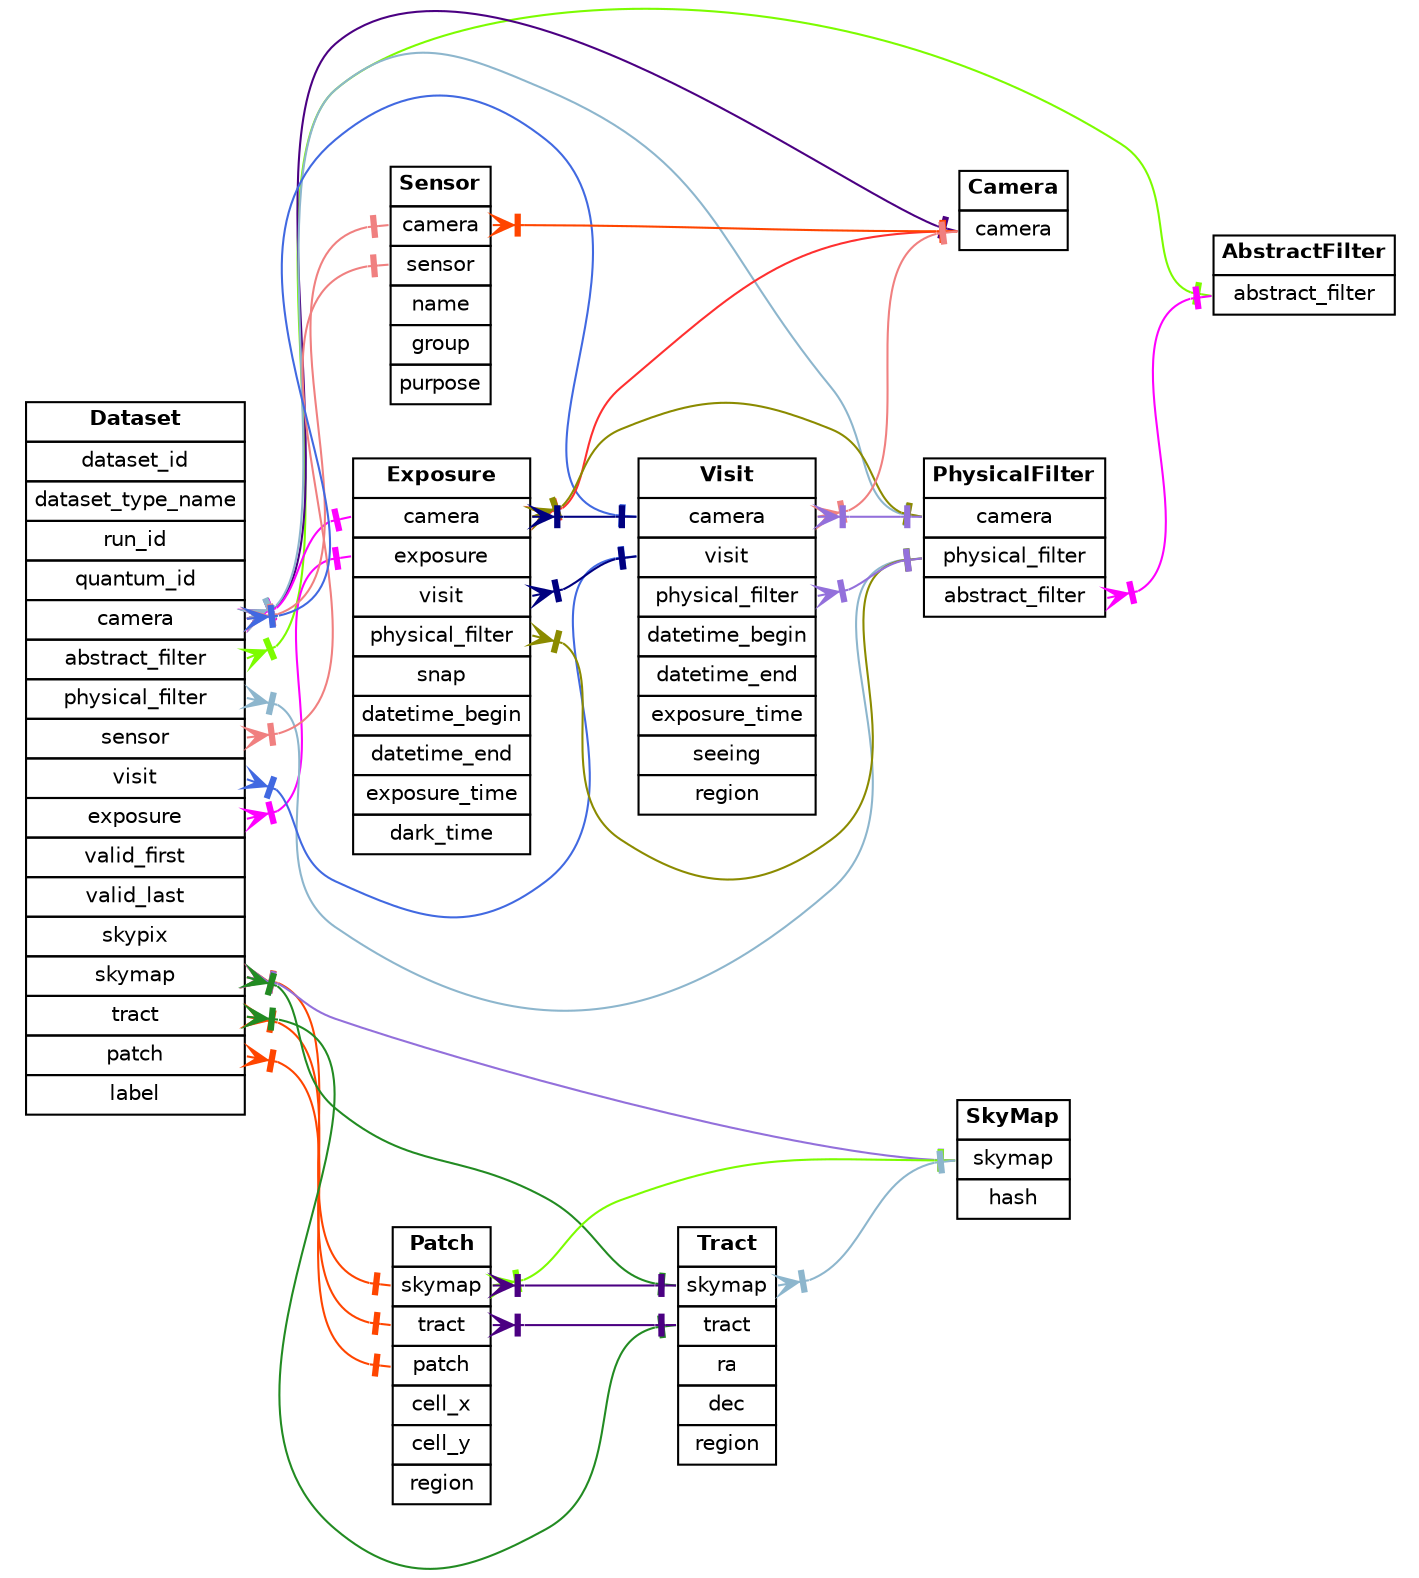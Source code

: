 digraph relationships
{
  node [shape=plaintext fontname=helvetica fontsize=10]
  edge [dir=both]
  rankdir=LR
  concentrate=false
  AbstractFilter
  [label=<
    <table border="0" cellborder="1" cellpadding="3" cellspacing="0">
      <tr><td><b>AbstractFilter</b></td></tr>
      <tr><td port="abstract_filter">abstract_filter</td></tr>
    </table>
  >];
  Camera
  [label=<
    <table border="0" cellborder="1" cellpadding="3" cellspacing="0">
      <tr><td><b>Camera</b></td></tr>
      <tr><td port="camera">camera</td></tr>
    </table>
  >];
  Dataset
  [label=<
    <table border="0" cellborder="1" cellpadding="3" cellspacing="0">
      <tr><td><b>Dataset</b></td></tr>
      <tr><td port="dataset_id">dataset_id</td></tr>
      <tr><td port="dataset_type_name">dataset_type_name</td></tr>
      <tr><td port="run_id">run_id</td></tr>
      <tr><td port="quantum_id">quantum_id</td></tr>
      <tr><td port="camera">camera</td></tr>
      <tr><td port="abstract_filter">abstract_filter</td></tr>
      <tr><td port="physical_filter">physical_filter</td></tr>
      <tr><td port="sensor">sensor</td></tr>
      <tr><td port="visit">visit</td></tr>
      <tr><td port="exposure">exposure</td></tr>
      <tr><td port="valid_first">valid_first</td></tr>
      <tr><td port="valid_last">valid_last</td></tr>
      <tr><td port="skypix">skypix</td></tr>
      <tr><td port="skymap">skymap</td></tr>
      <tr><td port="tract">tract</td></tr>
      <tr><td port="patch">patch</td></tr>
      <tr><td port="label">label</td></tr>
    </table>
  >];
  Exposure
  [label=<
    <table border="0" cellborder="1" cellpadding="3" cellspacing="0">
      <tr><td><b>Exposure</b></td></tr>
      <tr><td port="camera">camera</td></tr>
      <tr><td port="exposure">exposure</td></tr>
      <tr><td port="visit">visit</td></tr>
      <tr><td port="physical_filter">physical_filter</td></tr>
      <tr><td port="snap">snap</td></tr>
      <tr><td port="datetime_begin">datetime_begin</td></tr>
      <tr><td port="datetime_end">datetime_end</td></tr>
      <tr><td port="exposure_time">exposure_time</td></tr>
      <tr><td port="dark_time">dark_time</td></tr>
    </table>
  >];
  Patch
  [label=<
    <table border="0" cellborder="1" cellpadding="3" cellspacing="0">
      <tr><td><b>Patch</b></td></tr>
      <tr><td port="skymap">skymap</td></tr>
      <tr><td port="tract">tract</td></tr>
      <tr><td port="patch">patch</td></tr>
      <tr><td port="cell_x">cell_x</td></tr>
      <tr><td port="cell_y">cell_y</td></tr>
      <tr><td port="region">region</td></tr>
    </table>
  >];
  PhysicalFilter
  [label=<
    <table border="0" cellborder="1" cellpadding="3" cellspacing="0">
      <tr><td><b>PhysicalFilter</b></td></tr>
      <tr><td port="camera">camera</td></tr>
      <tr><td port="physical_filter">physical_filter</td></tr>
      <tr><td port="abstract_filter">abstract_filter</td></tr>
    </table>
  >];
  Sensor
  [label=<
    <table border="0" cellborder="1" cellpadding="3" cellspacing="0">
      <tr><td><b>Sensor</b></td></tr>
      <tr><td port="camera">camera</td></tr>
      <tr><td port="sensor">sensor</td></tr>
      <tr><td port="name">name</td></tr>
      <tr><td port="group">group</td></tr>
      <tr><td port="purpose">purpose</td></tr>
    </table>
  >];
  SkyMap
  [label=<
    <table border="0" cellborder="1" cellpadding="3" cellspacing="0">
      <tr><td><b>SkyMap</b></td></tr>
      <tr><td port="skymap">skymap</td></tr>
      <tr><td port="hash">hash</td></tr>
    </table>
  >];
  Tract
  [label=<
    <table border="0" cellborder="1" cellpadding="3" cellspacing="0">
      <tr><td><b>Tract</b></td></tr>
      <tr><td port="skymap">skymap</td></tr>
      <tr><td port="tract">tract</td></tr>
      <tr><td port="ra">ra</td></tr>
      <tr><td port="dec">dec</td></tr>
      <tr><td port="region">region</td></tr>
    </table>
  >];
  Visit
  [label=<
    <table border="0" cellborder="1" cellpadding="3" cellspacing="0">
      <tr><td><b>Visit</b></td></tr>
      <tr><td port="camera">camera</td></tr>
      <tr><td port="visit">visit</td></tr>
      <tr><td port="physical_filter">physical_filter</td></tr>
      <tr><td port="datetime_begin">datetime_begin</td></tr>
      <tr><td port="datetime_end">datetime_end</td></tr>
      <tr><td port="exposure_time">exposure_time</td></tr>
      <tr><td port="seeing">seeing</td></tr>
      <tr><td port="region">region</td></tr>
    </table>
  >];
  Dataset:abstract_filter -> AbstractFilter:abstract_filter [arrowtail=crowtee arrowhead=nonetee color=lawngreen]
  Dataset:camera -> Camera:camera [arrowtail=crowtee arrowhead=nonetee color=indigo]
  Dataset:camera -> Exposure:camera [arrowtail=crowtee arrowhead=nonetee color=magenta1]
  Dataset:exposure -> Exposure:exposure [arrowtail=crowtee arrowhead=nonetee color=magenta1]
  Dataset:skymap -> Patch:skymap [arrowtail=crowtee arrowhead=nonetee color=orangered]
  Dataset:tract -> Patch:tract [arrowtail=crowtee arrowhead=nonetee color=orangered]
  Dataset:patch -> Patch:patch [arrowtail=crowtee arrowhead=nonetee color=orangered]
  Dataset:camera -> PhysicalFilter:camera [arrowtail=crowtee arrowhead=nonetee color=lightskyblue3]
  Dataset:physical_filter -> PhysicalFilter:physical_filter [arrowtail=crowtee arrowhead=nonetee color=lightskyblue3]
  Dataset:camera -> Sensor:camera [arrowtail=crowtee arrowhead=nonetee color=lightcoral]
  Dataset:sensor -> Sensor:sensor [arrowtail=crowtee arrowhead=nonetee color=lightcoral]
  Dataset:skymap -> SkyMap:skymap [arrowtail=crowtee arrowhead=nonetee color=mediumpurple]
  Dataset:skymap -> Tract:skymap [arrowtail=crowtee arrowhead=nonetee color=forestgreen]
  Dataset:tract -> Tract:tract [arrowtail=crowtee arrowhead=nonetee color=forestgreen]
  Dataset:camera -> Visit:camera [arrowtail=crowtee arrowhead=nonetee color=royalblue]
  Dataset:visit -> Visit:visit [arrowtail=crowtee arrowhead=nonetee color=royalblue]
  Exposure:camera -> Camera:camera [arrowtail=crowtee arrowhead=nonetee color=firebrick1]
  Exposure:camera -> PhysicalFilter:camera [arrowtail=crowtee arrowhead=nonetee color=yellow4]
  Exposure:physical_filter -> PhysicalFilter:physical_filter [arrowtail=crowtee arrowhead=nonetee color=yellow4]
  Exposure:camera -> Visit:camera [arrowtail=crowtee arrowhead=nonetee color=navyblue]
  Exposure:visit -> Visit:visit [arrowtail=crowtee arrowhead=nonetee color=navyblue]
  Patch:skymap -> SkyMap:skymap [arrowtail=crowtee arrowhead=nonetee color=lawngreen]
  Patch:skymap -> Tract:skymap [arrowtail=crowtee arrowhead=nonetee color=indigo]
  Patch:tract -> Tract:tract [arrowtail=crowtee arrowhead=nonetee color=indigo]
  PhysicalFilter:abstract_filter -> AbstractFilter:abstract_filter [arrowtail=crowtee arrowhead=nonetee color=magenta1]
  Sensor:camera -> Camera:camera [arrowtail=crowtee arrowhead=nonetee color=orangered]
  Tract:skymap -> SkyMap:skymap [arrowtail=crowtee arrowhead=nonetee color=lightskyblue3]
  Visit:camera -> Camera:camera [arrowtail=crowtee arrowhead=nonetee color=lightcoral]
  Visit:camera -> PhysicalFilter:camera [arrowtail=crowtee arrowhead=nonetee color=mediumpurple]
  Visit:physical_filter -> PhysicalFilter:physical_filter [arrowtail=crowtee arrowhead=nonetee color=mediumpurple]
}

